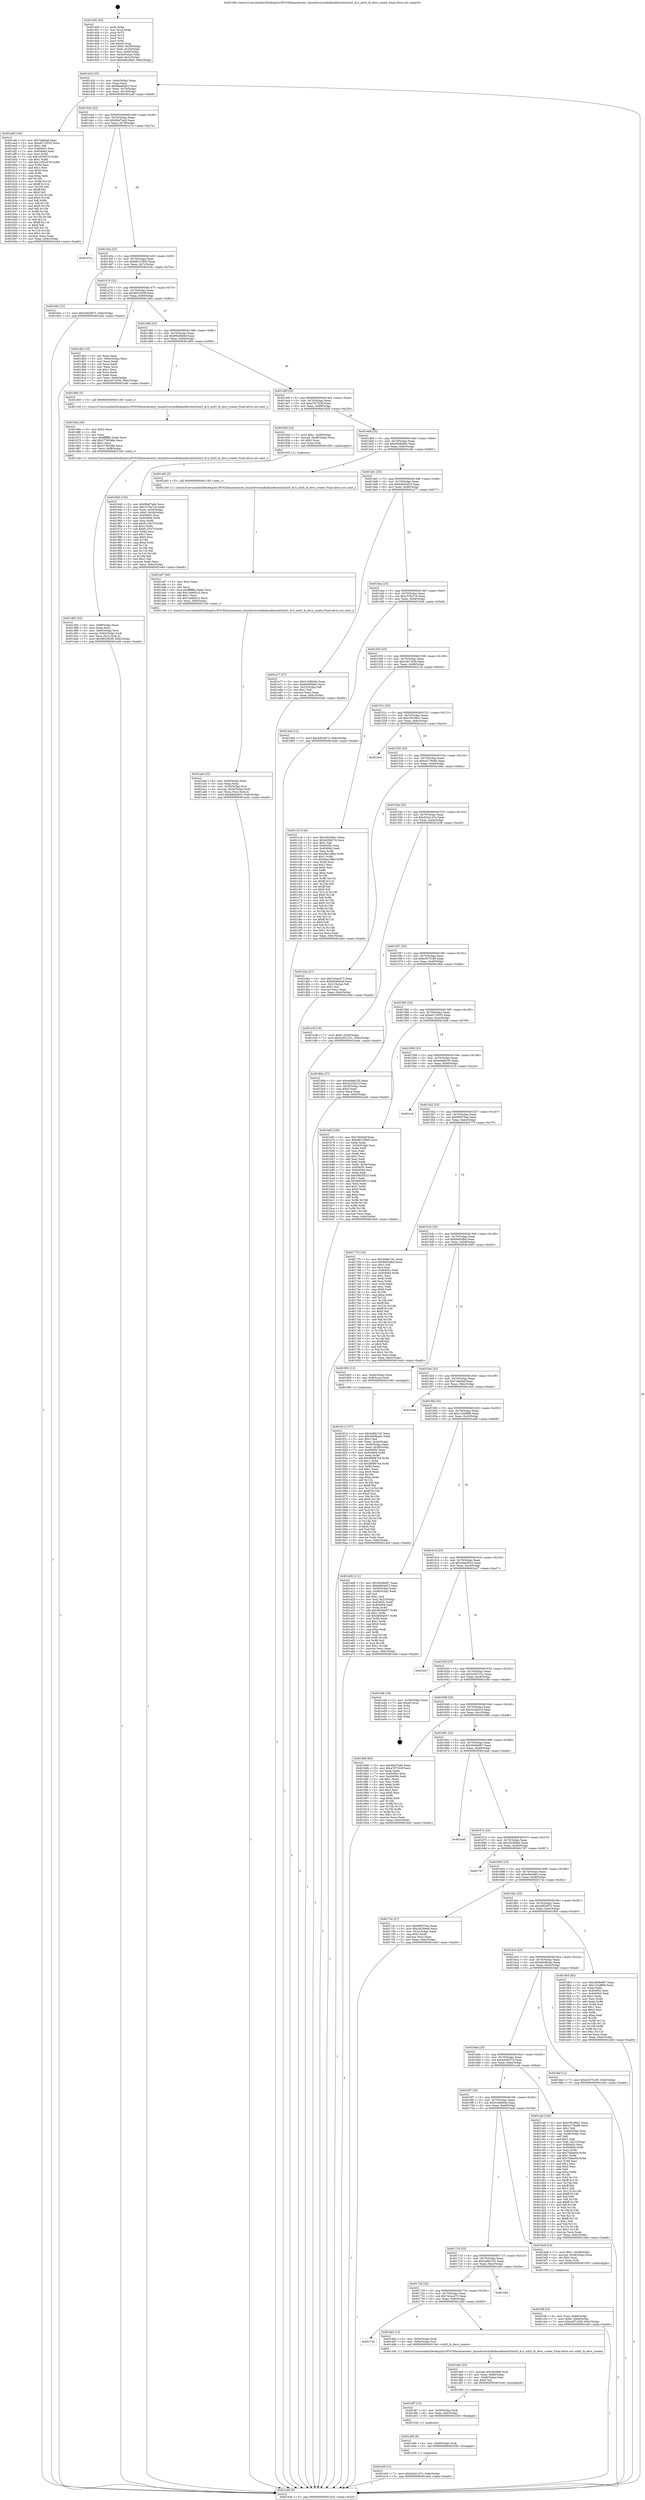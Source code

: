 digraph "0x401400" {
  label = "0x401400 (/mnt/c/Users/mathe/Desktop/tcc/POCII/binaries/extr_linuxdriversinfinibandhwmlx5mlx5_ib.h_mlx5_ib_devx_create_Final-ollvm.out::main(0))"
  labelloc = "t"
  node[shape=record]

  Entry [label="",width=0.3,height=0.3,shape=circle,fillcolor=black,style=filled]
  "0x40142d" [label="{
     0x40142d [23]\l
     | [instrs]\l
     &nbsp;&nbsp;0x40142d \<+3\>: mov -0x6c(%rbp),%eax\l
     &nbsp;&nbsp;0x401430 \<+2\>: mov %eax,%ecx\l
     &nbsp;&nbsp;0x401432 \<+6\>: sub $0x8debb953,%ecx\l
     &nbsp;&nbsp;0x401438 \<+3\>: mov %eax,-0x70(%rbp)\l
     &nbsp;&nbsp;0x40143b \<+3\>: mov %ecx,-0x74(%rbp)\l
     &nbsp;&nbsp;0x40143e \<+6\>: je 0000000000401adf \<main+0x6df\>\l
  }"]
  "0x401adf" [label="{
     0x401adf [144]\l
     | [instrs]\l
     &nbsp;&nbsp;0x401adf \<+5\>: mov $0x7eb04af,%eax\l
     &nbsp;&nbsp;0x401ae4 \<+5\>: mov $0xeb719535,%ecx\l
     &nbsp;&nbsp;0x401ae9 \<+2\>: mov $0x1,%dl\l
     &nbsp;&nbsp;0x401aeb \<+7\>: mov 0x40405c,%esi\l
     &nbsp;&nbsp;0x401af2 \<+7\>: mov 0x404064,%edi\l
     &nbsp;&nbsp;0x401af9 \<+3\>: mov %esi,%r8d\l
     &nbsp;&nbsp;0x401afc \<+7\>: sub $0x1d55e579,%r8d\l
     &nbsp;&nbsp;0x401b03 \<+4\>: sub $0x1,%r8d\l
     &nbsp;&nbsp;0x401b07 \<+7\>: add $0x1d55e579,%r8d\l
     &nbsp;&nbsp;0x401b0e \<+4\>: imul %r8d,%esi\l
     &nbsp;&nbsp;0x401b12 \<+3\>: and $0x1,%esi\l
     &nbsp;&nbsp;0x401b15 \<+3\>: cmp $0x0,%esi\l
     &nbsp;&nbsp;0x401b18 \<+4\>: sete %r9b\l
     &nbsp;&nbsp;0x401b1c \<+3\>: cmp $0xa,%edi\l
     &nbsp;&nbsp;0x401b1f \<+4\>: setl %r10b\l
     &nbsp;&nbsp;0x401b23 \<+3\>: mov %r9b,%r11b\l
     &nbsp;&nbsp;0x401b26 \<+4\>: xor $0xff,%r11b\l
     &nbsp;&nbsp;0x401b2a \<+3\>: mov %r10b,%bl\l
     &nbsp;&nbsp;0x401b2d \<+3\>: xor $0xff,%bl\l
     &nbsp;&nbsp;0x401b30 \<+3\>: xor $0x0,%dl\l
     &nbsp;&nbsp;0x401b33 \<+3\>: mov %r11b,%r14b\l
     &nbsp;&nbsp;0x401b36 \<+4\>: and $0x0,%r14b\l
     &nbsp;&nbsp;0x401b3a \<+3\>: and %dl,%r9b\l
     &nbsp;&nbsp;0x401b3d \<+3\>: mov %bl,%r15b\l
     &nbsp;&nbsp;0x401b40 \<+4\>: and $0x0,%r15b\l
     &nbsp;&nbsp;0x401b44 \<+3\>: and %dl,%r10b\l
     &nbsp;&nbsp;0x401b47 \<+3\>: or %r9b,%r14b\l
     &nbsp;&nbsp;0x401b4a \<+3\>: or %r10b,%r15b\l
     &nbsp;&nbsp;0x401b4d \<+3\>: xor %r15b,%r14b\l
     &nbsp;&nbsp;0x401b50 \<+3\>: or %bl,%r11b\l
     &nbsp;&nbsp;0x401b53 \<+4\>: xor $0xff,%r11b\l
     &nbsp;&nbsp;0x401b57 \<+3\>: or $0x0,%dl\l
     &nbsp;&nbsp;0x401b5a \<+3\>: and %dl,%r11b\l
     &nbsp;&nbsp;0x401b5d \<+3\>: or %r11b,%r14b\l
     &nbsp;&nbsp;0x401b60 \<+4\>: test $0x1,%r14b\l
     &nbsp;&nbsp;0x401b64 \<+3\>: cmovne %ecx,%eax\l
     &nbsp;&nbsp;0x401b67 \<+3\>: mov %eax,-0x6c(%rbp)\l
     &nbsp;&nbsp;0x401b6a \<+5\>: jmp 0000000000401ed4 \<main+0xad4\>\l
  }"]
  "0x401444" [label="{
     0x401444 [22]\l
     | [instrs]\l
     &nbsp;&nbsp;0x401444 \<+5\>: jmp 0000000000401449 \<main+0x49\>\l
     &nbsp;&nbsp;0x401449 \<+3\>: mov -0x70(%rbp),%eax\l
     &nbsp;&nbsp;0x40144c \<+5\>: sub $0x90ef7ad4,%eax\l
     &nbsp;&nbsp;0x401451 \<+3\>: mov %eax,-0x78(%rbp)\l
     &nbsp;&nbsp;0x401454 \<+6\>: je 0000000000401e7a \<main+0xa7a\>\l
  }"]
  Exit [label="",width=0.3,height=0.3,shape=circle,fillcolor=black,style=filled,peripheries=2]
  "0x401e7a" [label="{
     0x401e7a\l
  }", style=dashed]
  "0x40145a" [label="{
     0x40145a [22]\l
     | [instrs]\l
     &nbsp;&nbsp;0x40145a \<+5\>: jmp 000000000040145f \<main+0x5f\>\l
     &nbsp;&nbsp;0x40145f \<+3\>: mov -0x70(%rbp),%eax\l
     &nbsp;&nbsp;0x401462 \<+5\>: sub $0x962156d5,%eax\l
     &nbsp;&nbsp;0x401467 \<+3\>: mov %eax,-0x7c(%rbp)\l
     &nbsp;&nbsp;0x40146a \<+6\>: je 0000000000401bdc \<main+0x7dc\>\l
  }"]
  "0x401e0f" [label="{
     0x401e0f [12]\l
     | [instrs]\l
     &nbsp;&nbsp;0x401e0f \<+7\>: movl $0xd3421d7e,-0x6c(%rbp)\l
     &nbsp;&nbsp;0x401e16 \<+5\>: jmp 0000000000401ed4 \<main+0xad4\>\l
  }"]
  "0x401bdc" [label="{
     0x401bdc [12]\l
     | [instrs]\l
     &nbsp;&nbsp;0x401bdc \<+7\>: movl $0x44f2d972,-0x6c(%rbp)\l
     &nbsp;&nbsp;0x401be3 \<+5\>: jmp 0000000000401ed4 \<main+0xad4\>\l
  }"]
  "0x401470" [label="{
     0x401470 [22]\l
     | [instrs]\l
     &nbsp;&nbsp;0x401470 \<+5\>: jmp 0000000000401475 \<main+0x75\>\l
     &nbsp;&nbsp;0x401475 \<+3\>: mov -0x70(%rbp),%eax\l
     &nbsp;&nbsp;0x401478 \<+5\>: sub $0x9652929f,%eax\l
     &nbsp;&nbsp;0x40147d \<+3\>: mov %eax,-0x80(%rbp)\l
     &nbsp;&nbsp;0x401480 \<+6\>: je 0000000000401db2 \<main+0x9b2\>\l
  }"]
  "0x401e06" [label="{
     0x401e06 [9]\l
     | [instrs]\l
     &nbsp;&nbsp;0x401e06 \<+4\>: mov -0x60(%rbp),%rdi\l
     &nbsp;&nbsp;0x401e0a \<+5\>: call 0000000000401030 \<free@plt\>\l
     | [calls]\l
     &nbsp;&nbsp;0x401030 \{1\} (unknown)\l
  }"]
  "0x401db2" [label="{
     0x401db2 [33]\l
     | [instrs]\l
     &nbsp;&nbsp;0x401db2 \<+2\>: xor %eax,%eax\l
     &nbsp;&nbsp;0x401db4 \<+3\>: mov -0x64(%rbp),%ecx\l
     &nbsp;&nbsp;0x401db7 \<+2\>: mov %eax,%edx\l
     &nbsp;&nbsp;0x401db9 \<+2\>: sub %ecx,%edx\l
     &nbsp;&nbsp;0x401dbb \<+2\>: mov %eax,%ecx\l
     &nbsp;&nbsp;0x401dbd \<+3\>: sub $0x1,%ecx\l
     &nbsp;&nbsp;0x401dc0 \<+2\>: add %ecx,%edx\l
     &nbsp;&nbsp;0x401dc2 \<+2\>: sub %edx,%eax\l
     &nbsp;&nbsp;0x401dc4 \<+3\>: mov %eax,-0x64(%rbp)\l
     &nbsp;&nbsp;0x401dc7 \<+7\>: movl $0xc407c03b,-0x6c(%rbp)\l
     &nbsp;&nbsp;0x401dce \<+5\>: jmp 0000000000401ed4 \<main+0xad4\>\l
  }"]
  "0x401486" [label="{
     0x401486 [25]\l
     | [instrs]\l
     &nbsp;&nbsp;0x401486 \<+5\>: jmp 000000000040148b \<main+0x8b\>\l
     &nbsp;&nbsp;0x40148b \<+3\>: mov -0x70(%rbp),%eax\l
     &nbsp;&nbsp;0x40148e \<+5\>: sub $0x99c69e0d,%eax\l
     &nbsp;&nbsp;0x401493 \<+6\>: mov %eax,-0x84(%rbp)\l
     &nbsp;&nbsp;0x401499 \<+6\>: je 0000000000401d65 \<main+0x965\>\l
  }"]
  "0x401df7" [label="{
     0x401df7 [15]\l
     | [instrs]\l
     &nbsp;&nbsp;0x401df7 \<+4\>: mov -0x50(%rbp),%rdi\l
     &nbsp;&nbsp;0x401dfb \<+6\>: mov %eax,-0xfc(%rbp)\l
     &nbsp;&nbsp;0x401e01 \<+5\>: call 0000000000401030 \<free@plt\>\l
     | [calls]\l
     &nbsp;&nbsp;0x401030 \{1\} (unknown)\l
  }"]
  "0x401d65" [label="{
     0x401d65 [5]\l
     | [instrs]\l
     &nbsp;&nbsp;0x401d65 \<+5\>: call 0000000000401160 \<next_i\>\l
     | [calls]\l
     &nbsp;&nbsp;0x401160 \{1\} (/mnt/c/Users/mathe/Desktop/tcc/POCII/binaries/extr_linuxdriversinfinibandhwmlx5mlx5_ib.h_mlx5_ib_devx_create_Final-ollvm.out::next_i)\l
  }"]
  "0x40149f" [label="{
     0x40149f [25]\l
     | [instrs]\l
     &nbsp;&nbsp;0x40149f \<+5\>: jmp 00000000004014a4 \<main+0xa4\>\l
     &nbsp;&nbsp;0x4014a4 \<+3\>: mov -0x70(%rbp),%eax\l
     &nbsp;&nbsp;0x4014a7 \<+5\>: sub $0xa767324f,%eax\l
     &nbsp;&nbsp;0x4014ac \<+6\>: mov %eax,-0x88(%rbp)\l
     &nbsp;&nbsp;0x4014b2 \<+6\>: je 0000000000401929 \<main+0x529\>\l
  }"]
  "0x401de0" [label="{
     0x401de0 [23]\l
     | [instrs]\l
     &nbsp;&nbsp;0x401de0 \<+10\>: movabs $0x4020b6,%rdi\l
     &nbsp;&nbsp;0x401dea \<+3\>: mov %eax,-0x68(%rbp)\l
     &nbsp;&nbsp;0x401ded \<+3\>: mov -0x68(%rbp),%esi\l
     &nbsp;&nbsp;0x401df0 \<+2\>: mov $0x0,%al\l
     &nbsp;&nbsp;0x401df2 \<+5\>: call 0000000000401040 \<printf@plt\>\l
     | [calls]\l
     &nbsp;&nbsp;0x401040 \{1\} (unknown)\l
  }"]
  "0x401929" [label="{
     0x401929 [23]\l
     | [instrs]\l
     &nbsp;&nbsp;0x401929 \<+7\>: movl $0x1,-0x48(%rbp)\l
     &nbsp;&nbsp;0x401930 \<+4\>: movslq -0x48(%rbp),%rax\l
     &nbsp;&nbsp;0x401934 \<+4\>: shl $0x2,%rax\l
     &nbsp;&nbsp;0x401938 \<+3\>: mov %rax,%rdi\l
     &nbsp;&nbsp;0x40193b \<+5\>: call 0000000000401050 \<malloc@plt\>\l
     | [calls]\l
     &nbsp;&nbsp;0x401050 \{1\} (unknown)\l
  }"]
  "0x4014b8" [label="{
     0x4014b8 [25]\l
     | [instrs]\l
     &nbsp;&nbsp;0x4014b8 \<+5\>: jmp 00000000004014bd \<main+0xbd\>\l
     &nbsp;&nbsp;0x4014bd \<+3\>: mov -0x70(%rbp),%eax\l
     &nbsp;&nbsp;0x4014c0 \<+5\>: sub $0xb00d0b8c,%eax\l
     &nbsp;&nbsp;0x4014c5 \<+6\>: mov %eax,-0x8c(%rbp)\l
     &nbsp;&nbsp;0x4014cb \<+6\>: je 0000000000401a92 \<main+0x692\>\l
  }"]
  "0x401742" [label="{
     0x401742\l
  }", style=dashed]
  "0x401a92" [label="{
     0x401a92 [5]\l
     | [instrs]\l
     &nbsp;&nbsp;0x401a92 \<+5\>: call 0000000000401160 \<next_i\>\l
     | [calls]\l
     &nbsp;&nbsp;0x401160 \{1\} (/mnt/c/Users/mathe/Desktop/tcc/POCII/binaries/extr_linuxdriversinfinibandhwmlx5mlx5_ib.h_mlx5_ib_devx_create_Final-ollvm.out::next_i)\l
  }"]
  "0x4014d1" [label="{
     0x4014d1 [25]\l
     | [instrs]\l
     &nbsp;&nbsp;0x4014d1 \<+5\>: jmp 00000000004014d6 \<main+0xd6\>\l
     &nbsp;&nbsp;0x4014d6 \<+3\>: mov -0x70(%rbp),%eax\l
     &nbsp;&nbsp;0x4014d9 \<+5\>: sub $0xbdd5ed23,%eax\l
     &nbsp;&nbsp;0x4014de \<+6\>: mov %eax,-0x90(%rbp)\l
     &nbsp;&nbsp;0x4014e4 \<+6\>: je 0000000000401a77 \<main+0x677\>\l
  }"]
  "0x401dd3" [label="{
     0x401dd3 [13]\l
     | [instrs]\l
     &nbsp;&nbsp;0x401dd3 \<+4\>: mov -0x50(%rbp),%rdi\l
     &nbsp;&nbsp;0x401dd7 \<+4\>: mov -0x60(%rbp),%rsi\l
     &nbsp;&nbsp;0x401ddb \<+5\>: call 00000000004013e0 \<mlx5_ib_devx_create\>\l
     | [calls]\l
     &nbsp;&nbsp;0x4013e0 \{1\} (/mnt/c/Users/mathe/Desktop/tcc/POCII/binaries/extr_linuxdriversinfinibandhwmlx5mlx5_ib.h_mlx5_ib_devx_create_Final-ollvm.out::mlx5_ib_devx_create)\l
  }"]
  "0x401a77" [label="{
     0x401a77 [27]\l
     | [instrs]\l
     &nbsp;&nbsp;0x401a77 \<+5\>: mov $0x5168840a,%eax\l
     &nbsp;&nbsp;0x401a7c \<+5\>: mov $0xb00d0b8c,%ecx\l
     &nbsp;&nbsp;0x401a81 \<+3\>: mov -0x22(%rbp),%dl\l
     &nbsp;&nbsp;0x401a84 \<+3\>: test $0x1,%dl\l
     &nbsp;&nbsp;0x401a87 \<+3\>: cmovne %ecx,%eax\l
     &nbsp;&nbsp;0x401a8a \<+3\>: mov %eax,-0x6c(%rbp)\l
     &nbsp;&nbsp;0x401a8d \<+5\>: jmp 0000000000401ed4 \<main+0xad4\>\l
  }"]
  "0x4014ea" [label="{
     0x4014ea [25]\l
     | [instrs]\l
     &nbsp;&nbsp;0x4014ea \<+5\>: jmp 00000000004014ef \<main+0xef\>\l
     &nbsp;&nbsp;0x4014ef \<+3\>: mov -0x70(%rbp),%eax\l
     &nbsp;&nbsp;0x4014f2 \<+5\>: sub $0xc370e7c4,%eax\l
     &nbsp;&nbsp;0x4014f7 \<+6\>: mov %eax,-0x94(%rbp)\l
     &nbsp;&nbsp;0x4014fd \<+6\>: je 00000000004019a9 \<main+0x5a9\>\l
  }"]
  "0x401729" [label="{
     0x401729 [25]\l
     | [instrs]\l
     &nbsp;&nbsp;0x401729 \<+5\>: jmp 000000000040172e \<main+0x32e\>\l
     &nbsp;&nbsp;0x40172e \<+3\>: mov -0x70(%rbp),%eax\l
     &nbsp;&nbsp;0x401731 \<+5\>: sub $0x7e2ea473,%eax\l
     &nbsp;&nbsp;0x401736 \<+6\>: mov %eax,-0xf0(%rbp)\l
     &nbsp;&nbsp;0x40173c \<+6\>: je 0000000000401dd3 \<main+0x9d3\>\l
  }"]
  "0x4019a9" [label="{
     0x4019a9 [12]\l
     | [instrs]\l
     &nbsp;&nbsp;0x4019a9 \<+7\>: movl $0x44f2d972,-0x6c(%rbp)\l
     &nbsp;&nbsp;0x4019b0 \<+5\>: jmp 0000000000401ed4 \<main+0xad4\>\l
  }"]
  "0x401503" [label="{
     0x401503 [25]\l
     | [instrs]\l
     &nbsp;&nbsp;0x401503 \<+5\>: jmp 0000000000401508 \<main+0x108\>\l
     &nbsp;&nbsp;0x401508 \<+3\>: mov -0x70(%rbp),%eax\l
     &nbsp;&nbsp;0x40150b \<+5\>: sub $0xc407c03b,%eax\l
     &nbsp;&nbsp;0x401510 \<+6\>: mov %eax,-0x98(%rbp)\l
     &nbsp;&nbsp;0x401516 \<+6\>: je 0000000000401c16 \<main+0x816\>\l
  }"]
  "0x401e5e" [label="{
     0x401e5e\l
  }", style=dashed]
  "0x401c16" [label="{
     0x401c16 [144]\l
     | [instrs]\l
     &nbsp;&nbsp;0x401c16 \<+5\>: mov $0xc59186a1,%eax\l
     &nbsp;&nbsp;0x401c1b \<+5\>: mov $0x4d3fd374,%ecx\l
     &nbsp;&nbsp;0x401c20 \<+2\>: mov $0x1,%dl\l
     &nbsp;&nbsp;0x401c22 \<+7\>: mov 0x40405c,%esi\l
     &nbsp;&nbsp;0x401c29 \<+7\>: mov 0x404064,%edi\l
     &nbsp;&nbsp;0x401c30 \<+3\>: mov %esi,%r8d\l
     &nbsp;&nbsp;0x401c33 \<+7\>: add $0x4ba1dfbb,%r8d\l
     &nbsp;&nbsp;0x401c3a \<+4\>: sub $0x1,%r8d\l
     &nbsp;&nbsp;0x401c3e \<+7\>: sub $0x4ba1dfbb,%r8d\l
     &nbsp;&nbsp;0x401c45 \<+4\>: imul %r8d,%esi\l
     &nbsp;&nbsp;0x401c49 \<+3\>: and $0x1,%esi\l
     &nbsp;&nbsp;0x401c4c \<+3\>: cmp $0x0,%esi\l
     &nbsp;&nbsp;0x401c4f \<+4\>: sete %r9b\l
     &nbsp;&nbsp;0x401c53 \<+3\>: cmp $0xa,%edi\l
     &nbsp;&nbsp;0x401c56 \<+4\>: setl %r10b\l
     &nbsp;&nbsp;0x401c5a \<+3\>: mov %r9b,%r11b\l
     &nbsp;&nbsp;0x401c5d \<+4\>: xor $0xff,%r11b\l
     &nbsp;&nbsp;0x401c61 \<+3\>: mov %r10b,%bl\l
     &nbsp;&nbsp;0x401c64 \<+3\>: xor $0xff,%bl\l
     &nbsp;&nbsp;0x401c67 \<+3\>: xor $0x0,%dl\l
     &nbsp;&nbsp;0x401c6a \<+3\>: mov %r11b,%r14b\l
     &nbsp;&nbsp;0x401c6d \<+4\>: and $0x0,%r14b\l
     &nbsp;&nbsp;0x401c71 \<+3\>: and %dl,%r9b\l
     &nbsp;&nbsp;0x401c74 \<+3\>: mov %bl,%r15b\l
     &nbsp;&nbsp;0x401c77 \<+4\>: and $0x0,%r15b\l
     &nbsp;&nbsp;0x401c7b \<+3\>: and %dl,%r10b\l
     &nbsp;&nbsp;0x401c7e \<+3\>: or %r9b,%r14b\l
     &nbsp;&nbsp;0x401c81 \<+3\>: or %r10b,%r15b\l
     &nbsp;&nbsp;0x401c84 \<+3\>: xor %r15b,%r14b\l
     &nbsp;&nbsp;0x401c87 \<+3\>: or %bl,%r11b\l
     &nbsp;&nbsp;0x401c8a \<+4\>: xor $0xff,%r11b\l
     &nbsp;&nbsp;0x401c8e \<+3\>: or $0x0,%dl\l
     &nbsp;&nbsp;0x401c91 \<+3\>: and %dl,%r11b\l
     &nbsp;&nbsp;0x401c94 \<+3\>: or %r11b,%r14b\l
     &nbsp;&nbsp;0x401c97 \<+4\>: test $0x1,%r14b\l
     &nbsp;&nbsp;0x401c9b \<+3\>: cmovne %ecx,%eax\l
     &nbsp;&nbsp;0x401c9e \<+3\>: mov %eax,-0x6c(%rbp)\l
     &nbsp;&nbsp;0x401ca1 \<+5\>: jmp 0000000000401ed4 \<main+0xad4\>\l
  }"]
  "0x40151c" [label="{
     0x40151c [25]\l
     | [instrs]\l
     &nbsp;&nbsp;0x40151c \<+5\>: jmp 0000000000401521 \<main+0x121\>\l
     &nbsp;&nbsp;0x401521 \<+3\>: mov -0x70(%rbp),%eax\l
     &nbsp;&nbsp;0x401524 \<+5\>: sub $0xc59186a1,%eax\l
     &nbsp;&nbsp;0x401529 \<+6\>: mov %eax,-0x9c(%rbp)\l
     &nbsp;&nbsp;0x40152f \<+6\>: je 0000000000401ecd \<main+0xacd\>\l
  }"]
  "0x401d92" [label="{
     0x401d92 [32]\l
     | [instrs]\l
     &nbsp;&nbsp;0x401d92 \<+6\>: mov -0xf8(%rbp),%ecx\l
     &nbsp;&nbsp;0x401d98 \<+3\>: imul %eax,%ecx\l
     &nbsp;&nbsp;0x401d9b \<+4\>: mov -0x60(%rbp),%rsi\l
     &nbsp;&nbsp;0x401d9f \<+4\>: movslq -0x64(%rbp),%rdi\l
     &nbsp;&nbsp;0x401da3 \<+3\>: mov %ecx,(%rsi,%rdi,4)\l
     &nbsp;&nbsp;0x401da6 \<+7\>: movl $0x9652929f,-0x6c(%rbp)\l
     &nbsp;&nbsp;0x401dad \<+5\>: jmp 0000000000401ed4 \<main+0xad4\>\l
  }"]
  "0x401ecd" [label="{
     0x401ecd\l
  }", style=dashed]
  "0x401535" [label="{
     0x401535 [25]\l
     | [instrs]\l
     &nbsp;&nbsp;0x401535 \<+5\>: jmp 000000000040153a \<main+0x13a\>\l
     &nbsp;&nbsp;0x40153a \<+3\>: mov -0x70(%rbp),%eax\l
     &nbsp;&nbsp;0x40153d \<+5\>: sub $0xce779e86,%eax\l
     &nbsp;&nbsp;0x401542 \<+6\>: mov %eax,-0xa0(%rbp)\l
     &nbsp;&nbsp;0x401548 \<+6\>: je 0000000000401d4a \<main+0x94a\>\l
  }"]
  "0x401d6a" [label="{
     0x401d6a [40]\l
     | [instrs]\l
     &nbsp;&nbsp;0x401d6a \<+5\>: mov $0x2,%ecx\l
     &nbsp;&nbsp;0x401d6f \<+1\>: cltd\l
     &nbsp;&nbsp;0x401d70 \<+2\>: idiv %ecx\l
     &nbsp;&nbsp;0x401d72 \<+6\>: imul $0xfffffffe,%edx,%ecx\l
     &nbsp;&nbsp;0x401d78 \<+6\>: add $0x2738348e,%ecx\l
     &nbsp;&nbsp;0x401d7e \<+3\>: add $0x1,%ecx\l
     &nbsp;&nbsp;0x401d81 \<+6\>: sub $0x2738348e,%ecx\l
     &nbsp;&nbsp;0x401d87 \<+6\>: mov %ecx,-0xf8(%rbp)\l
     &nbsp;&nbsp;0x401d8d \<+5\>: call 0000000000401160 \<next_i\>\l
     | [calls]\l
     &nbsp;&nbsp;0x401160 \{1\} (/mnt/c/Users/mathe/Desktop/tcc/POCII/binaries/extr_linuxdriversinfinibandhwmlx5mlx5_ib.h_mlx5_ib_devx_create_Final-ollvm.out::next_i)\l
  }"]
  "0x401d4a" [label="{
     0x401d4a [27]\l
     | [instrs]\l
     &nbsp;&nbsp;0x401d4a \<+5\>: mov $0x7e2ea473,%eax\l
     &nbsp;&nbsp;0x401d4f \<+5\>: mov $0x99c69e0d,%ecx\l
     &nbsp;&nbsp;0x401d54 \<+3\>: mov -0x21(%rbp),%dl\l
     &nbsp;&nbsp;0x401d57 \<+3\>: test $0x1,%dl\l
     &nbsp;&nbsp;0x401d5a \<+3\>: cmovne %ecx,%eax\l
     &nbsp;&nbsp;0x401d5d \<+3\>: mov %eax,-0x6c(%rbp)\l
     &nbsp;&nbsp;0x401d60 \<+5\>: jmp 0000000000401ed4 \<main+0xad4\>\l
  }"]
  "0x40154e" [label="{
     0x40154e [25]\l
     | [instrs]\l
     &nbsp;&nbsp;0x40154e \<+5\>: jmp 0000000000401553 \<main+0x153\>\l
     &nbsp;&nbsp;0x401553 \<+3\>: mov -0x70(%rbp),%eax\l
     &nbsp;&nbsp;0x401556 \<+5\>: sub $0xd3421d7e,%eax\l
     &nbsp;&nbsp;0x40155b \<+6\>: mov %eax,-0xa4(%rbp)\l
     &nbsp;&nbsp;0x401561 \<+6\>: je 0000000000401e38 \<main+0xa38\>\l
  }"]
  "0x401bff" [label="{
     0x401bff [23]\l
     | [instrs]\l
     &nbsp;&nbsp;0x401bff \<+4\>: mov %rax,-0x60(%rbp)\l
     &nbsp;&nbsp;0x401c03 \<+7\>: movl $0x0,-0x64(%rbp)\l
     &nbsp;&nbsp;0x401c0a \<+7\>: movl $0xc407c03b,-0x6c(%rbp)\l
     &nbsp;&nbsp;0x401c11 \<+5\>: jmp 0000000000401ed4 \<main+0xad4\>\l
  }"]
  "0x401e38" [label="{
     0x401e38 [19]\l
     | [instrs]\l
     &nbsp;&nbsp;0x401e38 \<+7\>: movl $0x0,-0x30(%rbp)\l
     &nbsp;&nbsp;0x401e3f \<+7\>: movl $0x2a551231,-0x6c(%rbp)\l
     &nbsp;&nbsp;0x401e46 \<+5\>: jmp 0000000000401ed4 \<main+0xad4\>\l
  }"]
  "0x401567" [label="{
     0x401567 [25]\l
     | [instrs]\l
     &nbsp;&nbsp;0x401567 \<+5\>: jmp 000000000040156c \<main+0x16c\>\l
     &nbsp;&nbsp;0x40156c \<+3\>: mov -0x70(%rbp),%eax\l
     &nbsp;&nbsp;0x40156f \<+5\>: sub $0xe5475185,%eax\l
     &nbsp;&nbsp;0x401574 \<+6\>: mov %eax,-0xa8(%rbp)\l
     &nbsp;&nbsp;0x40157a \<+6\>: je 00000000004018bb \<main+0x4bb\>\l
  }"]
  "0x401710" [label="{
     0x401710 [25]\l
     | [instrs]\l
     &nbsp;&nbsp;0x401710 \<+5\>: jmp 0000000000401715 \<main+0x315\>\l
     &nbsp;&nbsp;0x401715 \<+3\>: mov -0x70(%rbp),%eax\l
     &nbsp;&nbsp;0x401718 \<+5\>: sub $0x5e96c7d1,%eax\l
     &nbsp;&nbsp;0x40171d \<+6\>: mov %eax,-0xec(%rbp)\l
     &nbsp;&nbsp;0x401723 \<+6\>: je 0000000000401e5e \<main+0xa5e\>\l
  }"]
  "0x4018bb" [label="{
     0x4018bb [27]\l
     | [instrs]\l
     &nbsp;&nbsp;0x4018bb \<+5\>: mov $0xeeda6230,%eax\l
     &nbsp;&nbsp;0x4018c0 \<+5\>: mov $0x2e23b31f,%ecx\l
     &nbsp;&nbsp;0x4018c5 \<+3\>: mov -0x28(%rbp),%edx\l
     &nbsp;&nbsp;0x4018c8 \<+3\>: cmp $0x0,%edx\l
     &nbsp;&nbsp;0x4018cb \<+3\>: cmove %ecx,%eax\l
     &nbsp;&nbsp;0x4018ce \<+3\>: mov %eax,-0x6c(%rbp)\l
     &nbsp;&nbsp;0x4018d1 \<+5\>: jmp 0000000000401ed4 \<main+0xad4\>\l
  }"]
  "0x401580" [label="{
     0x401580 [25]\l
     | [instrs]\l
     &nbsp;&nbsp;0x401580 \<+5\>: jmp 0000000000401585 \<main+0x185\>\l
     &nbsp;&nbsp;0x401585 \<+3\>: mov -0x70(%rbp),%eax\l
     &nbsp;&nbsp;0x401588 \<+5\>: sub $0xeb719535,%eax\l
     &nbsp;&nbsp;0x40158d \<+6\>: mov %eax,-0xac(%rbp)\l
     &nbsp;&nbsp;0x401593 \<+6\>: je 0000000000401b6f \<main+0x76f\>\l
  }"]
  "0x401be8" [label="{
     0x401be8 [23]\l
     | [instrs]\l
     &nbsp;&nbsp;0x401be8 \<+7\>: movl $0x1,-0x58(%rbp)\l
     &nbsp;&nbsp;0x401bef \<+4\>: movslq -0x58(%rbp),%rax\l
     &nbsp;&nbsp;0x401bf3 \<+4\>: shl $0x2,%rax\l
     &nbsp;&nbsp;0x401bf7 \<+3\>: mov %rax,%rdi\l
     &nbsp;&nbsp;0x401bfa \<+5\>: call 0000000000401050 \<malloc@plt\>\l
     | [calls]\l
     &nbsp;&nbsp;0x401050 \{1\} (unknown)\l
  }"]
  "0x401b6f" [label="{
     0x401b6f [109]\l
     | [instrs]\l
     &nbsp;&nbsp;0x401b6f \<+5\>: mov $0x7eb04af,%eax\l
     &nbsp;&nbsp;0x401b74 \<+5\>: mov $0x962156d5,%ecx\l
     &nbsp;&nbsp;0x401b79 \<+2\>: xor %edx,%edx\l
     &nbsp;&nbsp;0x401b7b \<+3\>: mov -0x54(%rbp),%esi\l
     &nbsp;&nbsp;0x401b7e \<+2\>: mov %edx,%edi\l
     &nbsp;&nbsp;0x401b80 \<+2\>: sub %esi,%edi\l
     &nbsp;&nbsp;0x401b82 \<+2\>: mov %edx,%esi\l
     &nbsp;&nbsp;0x401b84 \<+3\>: sub $0x1,%esi\l
     &nbsp;&nbsp;0x401b87 \<+2\>: add %esi,%edi\l
     &nbsp;&nbsp;0x401b89 \<+2\>: sub %edi,%edx\l
     &nbsp;&nbsp;0x401b8b \<+3\>: mov %edx,-0x54(%rbp)\l
     &nbsp;&nbsp;0x401b8e \<+7\>: mov 0x40405c,%edx\l
     &nbsp;&nbsp;0x401b95 \<+7\>: mov 0x404064,%esi\l
     &nbsp;&nbsp;0x401b9c \<+2\>: mov %edx,%edi\l
     &nbsp;&nbsp;0x401b9e \<+6\>: sub $0x49929523,%edi\l
     &nbsp;&nbsp;0x401ba4 \<+3\>: sub $0x1,%edi\l
     &nbsp;&nbsp;0x401ba7 \<+6\>: add $0x49929523,%edi\l
     &nbsp;&nbsp;0x401bad \<+3\>: imul %edi,%edx\l
     &nbsp;&nbsp;0x401bb0 \<+3\>: and $0x1,%edx\l
     &nbsp;&nbsp;0x401bb3 \<+3\>: cmp $0x0,%edx\l
     &nbsp;&nbsp;0x401bb6 \<+4\>: sete %r8b\l
     &nbsp;&nbsp;0x401bba \<+3\>: cmp $0xa,%esi\l
     &nbsp;&nbsp;0x401bbd \<+4\>: setl %r9b\l
     &nbsp;&nbsp;0x401bc1 \<+3\>: mov %r8b,%r10b\l
     &nbsp;&nbsp;0x401bc4 \<+3\>: and %r9b,%r10b\l
     &nbsp;&nbsp;0x401bc7 \<+3\>: xor %r9b,%r8b\l
     &nbsp;&nbsp;0x401bca \<+3\>: or %r8b,%r10b\l
     &nbsp;&nbsp;0x401bcd \<+4\>: test $0x1,%r10b\l
     &nbsp;&nbsp;0x401bd1 \<+3\>: cmovne %ecx,%eax\l
     &nbsp;&nbsp;0x401bd4 \<+3\>: mov %eax,-0x6c(%rbp)\l
     &nbsp;&nbsp;0x401bd7 \<+5\>: jmp 0000000000401ed4 \<main+0xad4\>\l
  }"]
  "0x401599" [label="{
     0x401599 [25]\l
     | [instrs]\l
     &nbsp;&nbsp;0x401599 \<+5\>: jmp 000000000040159e \<main+0x19e\>\l
     &nbsp;&nbsp;0x40159e \<+3\>: mov -0x70(%rbp),%eax\l
     &nbsp;&nbsp;0x4015a1 \<+5\>: sub $0xeeda6230,%eax\l
     &nbsp;&nbsp;0x4015a6 \<+6\>: mov %eax,-0xb0(%rbp)\l
     &nbsp;&nbsp;0x4015ac \<+6\>: je 0000000000401e1b \<main+0xa1b\>\l
  }"]
  "0x4016f7" [label="{
     0x4016f7 [25]\l
     | [instrs]\l
     &nbsp;&nbsp;0x4016f7 \<+5\>: jmp 00000000004016fc \<main+0x2fc\>\l
     &nbsp;&nbsp;0x4016fc \<+3\>: mov -0x70(%rbp),%eax\l
     &nbsp;&nbsp;0x4016ff \<+5\>: sub $0x5168840a,%eax\l
     &nbsp;&nbsp;0x401704 \<+6\>: mov %eax,-0xe8(%rbp)\l
     &nbsp;&nbsp;0x40170a \<+6\>: je 0000000000401be8 \<main+0x7e8\>\l
  }"]
  "0x401e1b" [label="{
     0x401e1b\l
  }", style=dashed]
  "0x4015b2" [label="{
     0x4015b2 [25]\l
     | [instrs]\l
     &nbsp;&nbsp;0x4015b2 \<+5\>: jmp 00000000004015b7 \<main+0x1b7\>\l
     &nbsp;&nbsp;0x4015b7 \<+3\>: mov -0x70(%rbp),%eax\l
     &nbsp;&nbsp;0x4015ba \<+5\>: sub $0xf09975ea,%eax\l
     &nbsp;&nbsp;0x4015bf \<+6\>: mov %eax,-0xb4(%rbp)\l
     &nbsp;&nbsp;0x4015c5 \<+6\>: je 000000000040177f \<main+0x37f\>\l
  }"]
  "0x401ca6" [label="{
     0x401ca6 [164]\l
     | [instrs]\l
     &nbsp;&nbsp;0x401ca6 \<+5\>: mov $0xc59186a1,%eax\l
     &nbsp;&nbsp;0x401cab \<+5\>: mov $0xce779e86,%ecx\l
     &nbsp;&nbsp;0x401cb0 \<+2\>: mov $0x1,%dl\l
     &nbsp;&nbsp;0x401cb2 \<+3\>: mov -0x64(%rbp),%esi\l
     &nbsp;&nbsp;0x401cb5 \<+3\>: cmp -0x58(%rbp),%esi\l
     &nbsp;&nbsp;0x401cb8 \<+4\>: setl %dil\l
     &nbsp;&nbsp;0x401cbc \<+4\>: and $0x1,%dil\l
     &nbsp;&nbsp;0x401cc0 \<+4\>: mov %dil,-0x21(%rbp)\l
     &nbsp;&nbsp;0x401cc4 \<+7\>: mov 0x40405c,%esi\l
     &nbsp;&nbsp;0x401ccb \<+8\>: mov 0x404064,%r8d\l
     &nbsp;&nbsp;0x401cd3 \<+3\>: mov %esi,%r9d\l
     &nbsp;&nbsp;0x401cd6 \<+7\>: sub $0x70da40d,%r9d\l
     &nbsp;&nbsp;0x401cdd \<+4\>: sub $0x1,%r9d\l
     &nbsp;&nbsp;0x401ce1 \<+7\>: add $0x70da40d,%r9d\l
     &nbsp;&nbsp;0x401ce8 \<+4\>: imul %r9d,%esi\l
     &nbsp;&nbsp;0x401cec \<+3\>: and $0x1,%esi\l
     &nbsp;&nbsp;0x401cef \<+3\>: cmp $0x0,%esi\l
     &nbsp;&nbsp;0x401cf2 \<+4\>: sete %dil\l
     &nbsp;&nbsp;0x401cf6 \<+4\>: cmp $0xa,%r8d\l
     &nbsp;&nbsp;0x401cfa \<+4\>: setl %r10b\l
     &nbsp;&nbsp;0x401cfe \<+3\>: mov %dil,%r11b\l
     &nbsp;&nbsp;0x401d01 \<+4\>: xor $0xff,%r11b\l
     &nbsp;&nbsp;0x401d05 \<+3\>: mov %r10b,%bl\l
     &nbsp;&nbsp;0x401d08 \<+3\>: xor $0xff,%bl\l
     &nbsp;&nbsp;0x401d0b \<+3\>: xor $0x1,%dl\l
     &nbsp;&nbsp;0x401d0e \<+3\>: mov %r11b,%r14b\l
     &nbsp;&nbsp;0x401d11 \<+4\>: and $0xff,%r14b\l
     &nbsp;&nbsp;0x401d15 \<+3\>: and %dl,%dil\l
     &nbsp;&nbsp;0x401d18 \<+3\>: mov %bl,%r15b\l
     &nbsp;&nbsp;0x401d1b \<+4\>: and $0xff,%r15b\l
     &nbsp;&nbsp;0x401d1f \<+3\>: and %dl,%r10b\l
     &nbsp;&nbsp;0x401d22 \<+3\>: or %dil,%r14b\l
     &nbsp;&nbsp;0x401d25 \<+3\>: or %r10b,%r15b\l
     &nbsp;&nbsp;0x401d28 \<+3\>: xor %r15b,%r14b\l
     &nbsp;&nbsp;0x401d2b \<+3\>: or %bl,%r11b\l
     &nbsp;&nbsp;0x401d2e \<+4\>: xor $0xff,%r11b\l
     &nbsp;&nbsp;0x401d32 \<+3\>: or $0x1,%dl\l
     &nbsp;&nbsp;0x401d35 \<+3\>: and %dl,%r11b\l
     &nbsp;&nbsp;0x401d38 \<+3\>: or %r11b,%r14b\l
     &nbsp;&nbsp;0x401d3b \<+4\>: test $0x1,%r14b\l
     &nbsp;&nbsp;0x401d3f \<+3\>: cmovne %ecx,%eax\l
     &nbsp;&nbsp;0x401d42 \<+3\>: mov %eax,-0x6c(%rbp)\l
     &nbsp;&nbsp;0x401d45 \<+5\>: jmp 0000000000401ed4 \<main+0xad4\>\l
  }"]
  "0x40177f" [label="{
     0x40177f [134]\l
     | [instrs]\l
     &nbsp;&nbsp;0x40177f \<+5\>: mov $0x5e96c7d1,%eax\l
     &nbsp;&nbsp;0x401784 \<+5\>: mov $0xfb45cfbd,%ecx\l
     &nbsp;&nbsp;0x401789 \<+2\>: mov $0x1,%dl\l
     &nbsp;&nbsp;0x40178b \<+2\>: xor %esi,%esi\l
     &nbsp;&nbsp;0x40178d \<+7\>: mov 0x40405c,%edi\l
     &nbsp;&nbsp;0x401794 \<+8\>: mov 0x404064,%r8d\l
     &nbsp;&nbsp;0x40179c \<+3\>: sub $0x1,%esi\l
     &nbsp;&nbsp;0x40179f \<+3\>: mov %edi,%r9d\l
     &nbsp;&nbsp;0x4017a2 \<+3\>: add %esi,%r9d\l
     &nbsp;&nbsp;0x4017a5 \<+4\>: imul %r9d,%edi\l
     &nbsp;&nbsp;0x4017a9 \<+3\>: and $0x1,%edi\l
     &nbsp;&nbsp;0x4017ac \<+3\>: cmp $0x0,%edi\l
     &nbsp;&nbsp;0x4017af \<+4\>: sete %r10b\l
     &nbsp;&nbsp;0x4017b3 \<+4\>: cmp $0xa,%r8d\l
     &nbsp;&nbsp;0x4017b7 \<+4\>: setl %r11b\l
     &nbsp;&nbsp;0x4017bb \<+3\>: mov %r10b,%bl\l
     &nbsp;&nbsp;0x4017be \<+3\>: xor $0xff,%bl\l
     &nbsp;&nbsp;0x4017c1 \<+3\>: mov %r11b,%r14b\l
     &nbsp;&nbsp;0x4017c4 \<+4\>: xor $0xff,%r14b\l
     &nbsp;&nbsp;0x4017c8 \<+3\>: xor $0x0,%dl\l
     &nbsp;&nbsp;0x4017cb \<+3\>: mov %bl,%r15b\l
     &nbsp;&nbsp;0x4017ce \<+4\>: and $0x0,%r15b\l
     &nbsp;&nbsp;0x4017d2 \<+3\>: and %dl,%r10b\l
     &nbsp;&nbsp;0x4017d5 \<+3\>: mov %r14b,%r12b\l
     &nbsp;&nbsp;0x4017d8 \<+4\>: and $0x0,%r12b\l
     &nbsp;&nbsp;0x4017dc \<+3\>: and %dl,%r11b\l
     &nbsp;&nbsp;0x4017df \<+3\>: or %r10b,%r15b\l
     &nbsp;&nbsp;0x4017e2 \<+3\>: or %r11b,%r12b\l
     &nbsp;&nbsp;0x4017e5 \<+3\>: xor %r12b,%r15b\l
     &nbsp;&nbsp;0x4017e8 \<+3\>: or %r14b,%bl\l
     &nbsp;&nbsp;0x4017eb \<+3\>: xor $0xff,%bl\l
     &nbsp;&nbsp;0x4017ee \<+3\>: or $0x0,%dl\l
     &nbsp;&nbsp;0x4017f1 \<+2\>: and %dl,%bl\l
     &nbsp;&nbsp;0x4017f3 \<+3\>: or %bl,%r15b\l
     &nbsp;&nbsp;0x4017f6 \<+4\>: test $0x1,%r15b\l
     &nbsp;&nbsp;0x4017fa \<+3\>: cmovne %ecx,%eax\l
     &nbsp;&nbsp;0x4017fd \<+3\>: mov %eax,-0x6c(%rbp)\l
     &nbsp;&nbsp;0x401800 \<+5\>: jmp 0000000000401ed4 \<main+0xad4\>\l
  }"]
  "0x4015cb" [label="{
     0x4015cb [25]\l
     | [instrs]\l
     &nbsp;&nbsp;0x4015cb \<+5\>: jmp 00000000004015d0 \<main+0x1d0\>\l
     &nbsp;&nbsp;0x4015d0 \<+3\>: mov -0x70(%rbp),%eax\l
     &nbsp;&nbsp;0x4015d3 \<+5\>: sub $0xfb45cfbd,%eax\l
     &nbsp;&nbsp;0x4015d8 \<+6\>: mov %eax,-0xb8(%rbp)\l
     &nbsp;&nbsp;0x4015de \<+6\>: je 0000000000401805 \<main+0x405\>\l
  }"]
  "0x401abf" [label="{
     0x401abf [32]\l
     | [instrs]\l
     &nbsp;&nbsp;0x401abf \<+6\>: mov -0xf4(%rbp),%ecx\l
     &nbsp;&nbsp;0x401ac5 \<+3\>: imul %eax,%ecx\l
     &nbsp;&nbsp;0x401ac8 \<+4\>: mov -0x50(%rbp),%rsi\l
     &nbsp;&nbsp;0x401acc \<+4\>: movslq -0x54(%rbp),%rdi\l
     &nbsp;&nbsp;0x401ad0 \<+3\>: mov %ecx,(%rsi,%rdi,4)\l
     &nbsp;&nbsp;0x401ad3 \<+7\>: movl $0x8debb953,-0x6c(%rbp)\l
     &nbsp;&nbsp;0x401ada \<+5\>: jmp 0000000000401ed4 \<main+0xad4\>\l
  }"]
  "0x401805" [label="{
     0x401805 [13]\l
     | [instrs]\l
     &nbsp;&nbsp;0x401805 \<+4\>: mov -0x40(%rbp),%rax\l
     &nbsp;&nbsp;0x401809 \<+4\>: mov 0x8(%rax),%rdi\l
     &nbsp;&nbsp;0x40180d \<+5\>: call 0000000000401060 \<atoi@plt\>\l
     | [calls]\l
     &nbsp;&nbsp;0x401060 \{1\} (unknown)\l
  }"]
  "0x4015e4" [label="{
     0x4015e4 [25]\l
     | [instrs]\l
     &nbsp;&nbsp;0x4015e4 \<+5\>: jmp 00000000004015e9 \<main+0x1e9\>\l
     &nbsp;&nbsp;0x4015e9 \<+3\>: mov -0x70(%rbp),%eax\l
     &nbsp;&nbsp;0x4015ec \<+5\>: sub $0x7eb04af,%eax\l
     &nbsp;&nbsp;0x4015f1 \<+6\>: mov %eax,-0xbc(%rbp)\l
     &nbsp;&nbsp;0x4015f7 \<+6\>: je 0000000000401eb4 \<main+0xab4\>\l
  }"]
  "0x401a97" [label="{
     0x401a97 [40]\l
     | [instrs]\l
     &nbsp;&nbsp;0x401a97 \<+5\>: mov $0x2,%ecx\l
     &nbsp;&nbsp;0x401a9c \<+1\>: cltd\l
     &nbsp;&nbsp;0x401a9d \<+2\>: idiv %ecx\l
     &nbsp;&nbsp;0x401a9f \<+6\>: imul $0xfffffffe,%edx,%ecx\l
     &nbsp;&nbsp;0x401aa5 \<+6\>: add $0x1ab6d2c2,%ecx\l
     &nbsp;&nbsp;0x401aab \<+3\>: add $0x1,%ecx\l
     &nbsp;&nbsp;0x401aae \<+6\>: sub $0x1ab6d2c2,%ecx\l
     &nbsp;&nbsp;0x401ab4 \<+6\>: mov %ecx,-0xf4(%rbp)\l
     &nbsp;&nbsp;0x401aba \<+5\>: call 0000000000401160 \<next_i\>\l
     | [calls]\l
     &nbsp;&nbsp;0x401160 \{1\} (/mnt/c/Users/mathe/Desktop/tcc/POCII/binaries/extr_linuxdriversinfinibandhwmlx5mlx5_ib.h_mlx5_ib_devx_create_Final-ollvm.out::next_i)\l
  }"]
  "0x401eb4" [label="{
     0x401eb4\l
  }", style=dashed]
  "0x4015fd" [label="{
     0x4015fd [25]\l
     | [instrs]\l
     &nbsp;&nbsp;0x4015fd \<+5\>: jmp 0000000000401602 \<main+0x202\>\l
     &nbsp;&nbsp;0x401602 \<+3\>: mov -0x70(%rbp),%eax\l
     &nbsp;&nbsp;0x401605 \<+5\>: sub $0x123e8f68,%eax\l
     &nbsp;&nbsp;0x40160a \<+6\>: mov %eax,-0xc0(%rbp)\l
     &nbsp;&nbsp;0x401610 \<+6\>: je 0000000000401a08 \<main+0x608\>\l
  }"]
  "0x401940" [label="{
     0x401940 [105]\l
     | [instrs]\l
     &nbsp;&nbsp;0x401940 \<+5\>: mov $0x90ef7ad4,%ecx\l
     &nbsp;&nbsp;0x401945 \<+5\>: mov $0xc370e7c4,%edx\l
     &nbsp;&nbsp;0x40194a \<+4\>: mov %rax,-0x50(%rbp)\l
     &nbsp;&nbsp;0x40194e \<+7\>: movl $0x0,-0x54(%rbp)\l
     &nbsp;&nbsp;0x401955 \<+7\>: mov 0x40405c,%esi\l
     &nbsp;&nbsp;0x40195c \<+8\>: mov 0x404064,%r8d\l
     &nbsp;&nbsp;0x401964 \<+3\>: mov %esi,%r9d\l
     &nbsp;&nbsp;0x401967 \<+7\>: add $0x811f3c7f,%r9d\l
     &nbsp;&nbsp;0x40196e \<+4\>: sub $0x1,%r9d\l
     &nbsp;&nbsp;0x401972 \<+7\>: sub $0x811f3c7f,%r9d\l
     &nbsp;&nbsp;0x401979 \<+4\>: imul %r9d,%esi\l
     &nbsp;&nbsp;0x40197d \<+3\>: and $0x1,%esi\l
     &nbsp;&nbsp;0x401980 \<+3\>: cmp $0x0,%esi\l
     &nbsp;&nbsp;0x401983 \<+4\>: sete %r10b\l
     &nbsp;&nbsp;0x401987 \<+4\>: cmp $0xa,%r8d\l
     &nbsp;&nbsp;0x40198b \<+4\>: setl %r11b\l
     &nbsp;&nbsp;0x40198f \<+3\>: mov %r10b,%bl\l
     &nbsp;&nbsp;0x401992 \<+3\>: and %r11b,%bl\l
     &nbsp;&nbsp;0x401995 \<+3\>: xor %r11b,%r10b\l
     &nbsp;&nbsp;0x401998 \<+3\>: or %r10b,%bl\l
     &nbsp;&nbsp;0x40199b \<+3\>: test $0x1,%bl\l
     &nbsp;&nbsp;0x40199e \<+3\>: cmovne %edx,%ecx\l
     &nbsp;&nbsp;0x4019a1 \<+3\>: mov %ecx,-0x6c(%rbp)\l
     &nbsp;&nbsp;0x4019a4 \<+5\>: jmp 0000000000401ed4 \<main+0xad4\>\l
  }"]
  "0x401a08" [label="{
     0x401a08 [111]\l
     | [instrs]\l
     &nbsp;&nbsp;0x401a08 \<+5\>: mov $0x39c8e987,%eax\l
     &nbsp;&nbsp;0x401a0d \<+5\>: mov $0xbdd5ed23,%ecx\l
     &nbsp;&nbsp;0x401a12 \<+3\>: mov -0x54(%rbp),%edx\l
     &nbsp;&nbsp;0x401a15 \<+3\>: cmp -0x48(%rbp),%edx\l
     &nbsp;&nbsp;0x401a18 \<+4\>: setl %sil\l
     &nbsp;&nbsp;0x401a1c \<+4\>: and $0x1,%sil\l
     &nbsp;&nbsp;0x401a20 \<+4\>: mov %sil,-0x22(%rbp)\l
     &nbsp;&nbsp;0x401a24 \<+7\>: mov 0x40405c,%edx\l
     &nbsp;&nbsp;0x401a2b \<+7\>: mov 0x404064,%edi\l
     &nbsp;&nbsp;0x401a32 \<+3\>: mov %edx,%r8d\l
     &nbsp;&nbsp;0x401a35 \<+7\>: add $0x4850a057,%r8d\l
     &nbsp;&nbsp;0x401a3c \<+4\>: sub $0x1,%r8d\l
     &nbsp;&nbsp;0x401a40 \<+7\>: sub $0x4850a057,%r8d\l
     &nbsp;&nbsp;0x401a47 \<+4\>: imul %r8d,%edx\l
     &nbsp;&nbsp;0x401a4b \<+3\>: and $0x1,%edx\l
     &nbsp;&nbsp;0x401a4e \<+3\>: cmp $0x0,%edx\l
     &nbsp;&nbsp;0x401a51 \<+4\>: sete %sil\l
     &nbsp;&nbsp;0x401a55 \<+3\>: cmp $0xa,%edi\l
     &nbsp;&nbsp;0x401a58 \<+4\>: setl %r9b\l
     &nbsp;&nbsp;0x401a5c \<+3\>: mov %sil,%r10b\l
     &nbsp;&nbsp;0x401a5f \<+3\>: and %r9b,%r10b\l
     &nbsp;&nbsp;0x401a62 \<+3\>: xor %r9b,%sil\l
     &nbsp;&nbsp;0x401a65 \<+3\>: or %sil,%r10b\l
     &nbsp;&nbsp;0x401a68 \<+4\>: test $0x1,%r10b\l
     &nbsp;&nbsp;0x401a6c \<+3\>: cmovne %ecx,%eax\l
     &nbsp;&nbsp;0x401a6f \<+3\>: mov %eax,-0x6c(%rbp)\l
     &nbsp;&nbsp;0x401a72 \<+5\>: jmp 0000000000401ed4 \<main+0xad4\>\l
  }"]
  "0x401616" [label="{
     0x401616 [25]\l
     | [instrs]\l
     &nbsp;&nbsp;0x401616 \<+5\>: jmp 000000000040161b \<main+0x21b\>\l
     &nbsp;&nbsp;0x40161b \<+3\>: mov -0x70(%rbp),%eax\l
     &nbsp;&nbsp;0x40161e \<+5\>: sub $0x29ea0522,%eax\l
     &nbsp;&nbsp;0x401623 \<+6\>: mov %eax,-0xc4(%rbp)\l
     &nbsp;&nbsp;0x401629 \<+6\>: je 0000000000401e27 \<main+0xa27\>\l
  }"]
  "0x4016de" [label="{
     0x4016de [25]\l
     | [instrs]\l
     &nbsp;&nbsp;0x4016de \<+5\>: jmp 00000000004016e3 \<main+0x2e3\>\l
     &nbsp;&nbsp;0x4016e3 \<+3\>: mov -0x70(%rbp),%eax\l
     &nbsp;&nbsp;0x4016e6 \<+5\>: sub $0x4d3fd374,%eax\l
     &nbsp;&nbsp;0x4016eb \<+6\>: mov %eax,-0xe4(%rbp)\l
     &nbsp;&nbsp;0x4016f1 \<+6\>: je 0000000000401ca6 \<main+0x8a6\>\l
  }"]
  "0x401e27" [label="{
     0x401e27\l
  }", style=dashed]
  "0x40162f" [label="{
     0x40162f [25]\l
     | [instrs]\l
     &nbsp;&nbsp;0x40162f \<+5\>: jmp 0000000000401634 \<main+0x234\>\l
     &nbsp;&nbsp;0x401634 \<+3\>: mov -0x70(%rbp),%eax\l
     &nbsp;&nbsp;0x401637 \<+5\>: sub $0x2a551231,%eax\l
     &nbsp;&nbsp;0x40163c \<+6\>: mov %eax,-0xc8(%rbp)\l
     &nbsp;&nbsp;0x401642 \<+6\>: je 0000000000401e4b \<main+0xa4b\>\l
  }"]
  "0x4018af" [label="{
     0x4018af [12]\l
     | [instrs]\l
     &nbsp;&nbsp;0x4018af \<+7\>: movl $0xe5475185,-0x6c(%rbp)\l
     &nbsp;&nbsp;0x4018b6 \<+5\>: jmp 0000000000401ed4 \<main+0xad4\>\l
  }"]
  "0x401e4b" [label="{
     0x401e4b [19]\l
     | [instrs]\l
     &nbsp;&nbsp;0x401e4b \<+3\>: mov -0x30(%rbp),%eax\l
     &nbsp;&nbsp;0x401e4e \<+7\>: add $0xe0,%rsp\l
     &nbsp;&nbsp;0x401e55 \<+1\>: pop %rbx\l
     &nbsp;&nbsp;0x401e56 \<+2\>: pop %r12\l
     &nbsp;&nbsp;0x401e58 \<+2\>: pop %r14\l
     &nbsp;&nbsp;0x401e5a \<+2\>: pop %r15\l
     &nbsp;&nbsp;0x401e5c \<+1\>: pop %rbp\l
     &nbsp;&nbsp;0x401e5d \<+1\>: ret\l
  }"]
  "0x401648" [label="{
     0x401648 [25]\l
     | [instrs]\l
     &nbsp;&nbsp;0x401648 \<+5\>: jmp 000000000040164d \<main+0x24d\>\l
     &nbsp;&nbsp;0x40164d \<+3\>: mov -0x70(%rbp),%eax\l
     &nbsp;&nbsp;0x401650 \<+5\>: sub $0x2e23b31f,%eax\l
     &nbsp;&nbsp;0x401655 \<+6\>: mov %eax,-0xcc(%rbp)\l
     &nbsp;&nbsp;0x40165b \<+6\>: je 00000000004018d6 \<main+0x4d6\>\l
  }"]
  "0x4016c5" [label="{
     0x4016c5 [25]\l
     | [instrs]\l
     &nbsp;&nbsp;0x4016c5 \<+5\>: jmp 00000000004016ca \<main+0x2ca\>\l
     &nbsp;&nbsp;0x4016ca \<+3\>: mov -0x70(%rbp),%eax\l
     &nbsp;&nbsp;0x4016cd \<+5\>: sub $0x4b09badc,%eax\l
     &nbsp;&nbsp;0x4016d2 \<+6\>: mov %eax,-0xe0(%rbp)\l
     &nbsp;&nbsp;0x4016d8 \<+6\>: je 00000000004018af \<main+0x4af\>\l
  }"]
  "0x4018d6" [label="{
     0x4018d6 [83]\l
     | [instrs]\l
     &nbsp;&nbsp;0x4018d6 \<+5\>: mov $0x90ef7ad4,%eax\l
     &nbsp;&nbsp;0x4018db \<+5\>: mov $0xa767324f,%ecx\l
     &nbsp;&nbsp;0x4018e0 \<+2\>: xor %edx,%edx\l
     &nbsp;&nbsp;0x4018e2 \<+7\>: mov 0x40405c,%esi\l
     &nbsp;&nbsp;0x4018e9 \<+7\>: mov 0x404064,%edi\l
     &nbsp;&nbsp;0x4018f0 \<+3\>: sub $0x1,%edx\l
     &nbsp;&nbsp;0x4018f3 \<+3\>: mov %esi,%r8d\l
     &nbsp;&nbsp;0x4018f6 \<+3\>: add %edx,%r8d\l
     &nbsp;&nbsp;0x4018f9 \<+4\>: imul %r8d,%esi\l
     &nbsp;&nbsp;0x4018fd \<+3\>: and $0x1,%esi\l
     &nbsp;&nbsp;0x401900 \<+3\>: cmp $0x0,%esi\l
     &nbsp;&nbsp;0x401903 \<+4\>: sete %r9b\l
     &nbsp;&nbsp;0x401907 \<+3\>: cmp $0xa,%edi\l
     &nbsp;&nbsp;0x40190a \<+4\>: setl %r10b\l
     &nbsp;&nbsp;0x40190e \<+3\>: mov %r9b,%r11b\l
     &nbsp;&nbsp;0x401911 \<+3\>: and %r10b,%r11b\l
     &nbsp;&nbsp;0x401914 \<+3\>: xor %r10b,%r9b\l
     &nbsp;&nbsp;0x401917 \<+3\>: or %r9b,%r11b\l
     &nbsp;&nbsp;0x40191a \<+4\>: test $0x1,%r11b\l
     &nbsp;&nbsp;0x40191e \<+3\>: cmovne %ecx,%eax\l
     &nbsp;&nbsp;0x401921 \<+3\>: mov %eax,-0x6c(%rbp)\l
     &nbsp;&nbsp;0x401924 \<+5\>: jmp 0000000000401ed4 \<main+0xad4\>\l
  }"]
  "0x401661" [label="{
     0x401661 [25]\l
     | [instrs]\l
     &nbsp;&nbsp;0x401661 \<+5\>: jmp 0000000000401666 \<main+0x266\>\l
     &nbsp;&nbsp;0x401666 \<+3\>: mov -0x70(%rbp),%eax\l
     &nbsp;&nbsp;0x401669 \<+5\>: sub $0x39c8e987,%eax\l
     &nbsp;&nbsp;0x40166e \<+6\>: mov %eax,-0xd0(%rbp)\l
     &nbsp;&nbsp;0x401674 \<+6\>: je 0000000000401ea8 \<main+0xaa8\>\l
  }"]
  "0x4019b5" [label="{
     0x4019b5 [83]\l
     | [instrs]\l
     &nbsp;&nbsp;0x4019b5 \<+5\>: mov $0x39c8e987,%eax\l
     &nbsp;&nbsp;0x4019ba \<+5\>: mov $0x123e8f68,%ecx\l
     &nbsp;&nbsp;0x4019bf \<+2\>: xor %edx,%edx\l
     &nbsp;&nbsp;0x4019c1 \<+7\>: mov 0x40405c,%esi\l
     &nbsp;&nbsp;0x4019c8 \<+7\>: mov 0x404064,%edi\l
     &nbsp;&nbsp;0x4019cf \<+3\>: sub $0x1,%edx\l
     &nbsp;&nbsp;0x4019d2 \<+3\>: mov %esi,%r8d\l
     &nbsp;&nbsp;0x4019d5 \<+3\>: add %edx,%r8d\l
     &nbsp;&nbsp;0x4019d8 \<+4\>: imul %r8d,%esi\l
     &nbsp;&nbsp;0x4019dc \<+3\>: and $0x1,%esi\l
     &nbsp;&nbsp;0x4019df \<+3\>: cmp $0x0,%esi\l
     &nbsp;&nbsp;0x4019e2 \<+4\>: sete %r9b\l
     &nbsp;&nbsp;0x4019e6 \<+3\>: cmp $0xa,%edi\l
     &nbsp;&nbsp;0x4019e9 \<+4\>: setl %r10b\l
     &nbsp;&nbsp;0x4019ed \<+3\>: mov %r9b,%r11b\l
     &nbsp;&nbsp;0x4019f0 \<+3\>: and %r10b,%r11b\l
     &nbsp;&nbsp;0x4019f3 \<+3\>: xor %r10b,%r9b\l
     &nbsp;&nbsp;0x4019f6 \<+3\>: or %r9b,%r11b\l
     &nbsp;&nbsp;0x4019f9 \<+4\>: test $0x1,%r11b\l
     &nbsp;&nbsp;0x4019fd \<+3\>: cmovne %ecx,%eax\l
     &nbsp;&nbsp;0x401a00 \<+3\>: mov %eax,-0x6c(%rbp)\l
     &nbsp;&nbsp;0x401a03 \<+5\>: jmp 0000000000401ed4 \<main+0xad4\>\l
  }"]
  "0x401ea8" [label="{
     0x401ea8\l
  }", style=dashed]
  "0x40167a" [label="{
     0x40167a [25]\l
     | [instrs]\l
     &nbsp;&nbsp;0x40167a \<+5\>: jmp 000000000040167f \<main+0x27f\>\l
     &nbsp;&nbsp;0x40167f \<+3\>: mov -0x70(%rbp),%eax\l
     &nbsp;&nbsp;0x401682 \<+5\>: sub $0x3d1f06eb,%eax\l
     &nbsp;&nbsp;0x401687 \<+6\>: mov %eax,-0xd4(%rbp)\l
     &nbsp;&nbsp;0x40168d \<+6\>: je 0000000000401767 \<main+0x367\>\l
  }"]
  "0x401812" [label="{
     0x401812 [157]\l
     | [instrs]\l
     &nbsp;&nbsp;0x401812 \<+5\>: mov $0x5e96c7d1,%ecx\l
     &nbsp;&nbsp;0x401817 \<+5\>: mov $0x4b09badc,%edx\l
     &nbsp;&nbsp;0x40181c \<+3\>: mov $0x1,%sil\l
     &nbsp;&nbsp;0x40181f \<+3\>: mov %eax,-0x44(%rbp)\l
     &nbsp;&nbsp;0x401822 \<+3\>: mov -0x44(%rbp),%eax\l
     &nbsp;&nbsp;0x401825 \<+3\>: mov %eax,-0x28(%rbp)\l
     &nbsp;&nbsp;0x401828 \<+7\>: mov 0x40405c,%eax\l
     &nbsp;&nbsp;0x40182f \<+8\>: mov 0x404064,%r8d\l
     &nbsp;&nbsp;0x401837 \<+3\>: mov %eax,%r9d\l
     &nbsp;&nbsp;0x40183a \<+7\>: add $0x4f0867e4,%r9d\l
     &nbsp;&nbsp;0x401841 \<+4\>: sub $0x1,%r9d\l
     &nbsp;&nbsp;0x401845 \<+7\>: sub $0x4f0867e4,%r9d\l
     &nbsp;&nbsp;0x40184c \<+4\>: imul %r9d,%eax\l
     &nbsp;&nbsp;0x401850 \<+3\>: and $0x1,%eax\l
     &nbsp;&nbsp;0x401853 \<+3\>: cmp $0x0,%eax\l
     &nbsp;&nbsp;0x401856 \<+4\>: sete %r10b\l
     &nbsp;&nbsp;0x40185a \<+4\>: cmp $0xa,%r8d\l
     &nbsp;&nbsp;0x40185e \<+4\>: setl %r11b\l
     &nbsp;&nbsp;0x401862 \<+3\>: mov %r10b,%bl\l
     &nbsp;&nbsp;0x401865 \<+3\>: xor $0xff,%bl\l
     &nbsp;&nbsp;0x401868 \<+3\>: mov %r11b,%r14b\l
     &nbsp;&nbsp;0x40186b \<+4\>: xor $0xff,%r14b\l
     &nbsp;&nbsp;0x40186f \<+4\>: xor $0x0,%sil\l
     &nbsp;&nbsp;0x401873 \<+3\>: mov %bl,%r15b\l
     &nbsp;&nbsp;0x401876 \<+4\>: and $0x0,%r15b\l
     &nbsp;&nbsp;0x40187a \<+3\>: and %sil,%r10b\l
     &nbsp;&nbsp;0x40187d \<+3\>: mov %r14b,%r12b\l
     &nbsp;&nbsp;0x401880 \<+4\>: and $0x0,%r12b\l
     &nbsp;&nbsp;0x401884 \<+3\>: and %sil,%r11b\l
     &nbsp;&nbsp;0x401887 \<+3\>: or %r10b,%r15b\l
     &nbsp;&nbsp;0x40188a \<+3\>: or %r11b,%r12b\l
     &nbsp;&nbsp;0x40188d \<+3\>: xor %r12b,%r15b\l
     &nbsp;&nbsp;0x401890 \<+3\>: or %r14b,%bl\l
     &nbsp;&nbsp;0x401893 \<+3\>: xor $0xff,%bl\l
     &nbsp;&nbsp;0x401896 \<+4\>: or $0x0,%sil\l
     &nbsp;&nbsp;0x40189a \<+3\>: and %sil,%bl\l
     &nbsp;&nbsp;0x40189d \<+3\>: or %bl,%r15b\l
     &nbsp;&nbsp;0x4018a0 \<+4\>: test $0x1,%r15b\l
     &nbsp;&nbsp;0x4018a4 \<+3\>: cmovne %edx,%ecx\l
     &nbsp;&nbsp;0x4018a7 \<+3\>: mov %ecx,-0x6c(%rbp)\l
     &nbsp;&nbsp;0x4018aa \<+5\>: jmp 0000000000401ed4 \<main+0xad4\>\l
  }"]
  "0x401767" [label="{
     0x401767\l
  }", style=dashed]
  "0x401693" [label="{
     0x401693 [25]\l
     | [instrs]\l
     &nbsp;&nbsp;0x401693 \<+5\>: jmp 0000000000401698 \<main+0x298\>\l
     &nbsp;&nbsp;0x401698 \<+3\>: mov -0x70(%rbp),%eax\l
     &nbsp;&nbsp;0x40169b \<+5\>: sub $0x446ce8e3,%eax\l
     &nbsp;&nbsp;0x4016a0 \<+6\>: mov %eax,-0xd8(%rbp)\l
     &nbsp;&nbsp;0x4016a6 \<+6\>: je 000000000040174c \<main+0x34c\>\l
  }"]
  "0x401400" [label="{
     0x401400 [45]\l
     | [instrs]\l
     &nbsp;&nbsp;0x401400 \<+1\>: push %rbp\l
     &nbsp;&nbsp;0x401401 \<+3\>: mov %rsp,%rbp\l
     &nbsp;&nbsp;0x401404 \<+2\>: push %r15\l
     &nbsp;&nbsp;0x401406 \<+2\>: push %r14\l
     &nbsp;&nbsp;0x401408 \<+2\>: push %r12\l
     &nbsp;&nbsp;0x40140a \<+1\>: push %rbx\l
     &nbsp;&nbsp;0x40140b \<+7\>: sub $0xe0,%rsp\l
     &nbsp;&nbsp;0x401412 \<+7\>: movl $0x0,-0x30(%rbp)\l
     &nbsp;&nbsp;0x401419 \<+3\>: mov %edi,-0x34(%rbp)\l
     &nbsp;&nbsp;0x40141c \<+4\>: mov %rsi,-0x40(%rbp)\l
     &nbsp;&nbsp;0x401420 \<+3\>: mov -0x34(%rbp),%edi\l
     &nbsp;&nbsp;0x401423 \<+3\>: mov %edi,-0x2c(%rbp)\l
     &nbsp;&nbsp;0x401426 \<+7\>: movl $0x446ce8e3,-0x6c(%rbp)\l
  }"]
  "0x40174c" [label="{
     0x40174c [27]\l
     | [instrs]\l
     &nbsp;&nbsp;0x40174c \<+5\>: mov $0xf09975ea,%eax\l
     &nbsp;&nbsp;0x401751 \<+5\>: mov $0x3d1f06eb,%ecx\l
     &nbsp;&nbsp;0x401756 \<+3\>: mov -0x2c(%rbp),%edx\l
     &nbsp;&nbsp;0x401759 \<+3\>: cmp $0x2,%edx\l
     &nbsp;&nbsp;0x40175c \<+3\>: cmovne %ecx,%eax\l
     &nbsp;&nbsp;0x40175f \<+3\>: mov %eax,-0x6c(%rbp)\l
     &nbsp;&nbsp;0x401762 \<+5\>: jmp 0000000000401ed4 \<main+0xad4\>\l
  }"]
  "0x4016ac" [label="{
     0x4016ac [25]\l
     | [instrs]\l
     &nbsp;&nbsp;0x4016ac \<+5\>: jmp 00000000004016b1 \<main+0x2b1\>\l
     &nbsp;&nbsp;0x4016b1 \<+3\>: mov -0x70(%rbp),%eax\l
     &nbsp;&nbsp;0x4016b4 \<+5\>: sub $0x44f2d972,%eax\l
     &nbsp;&nbsp;0x4016b9 \<+6\>: mov %eax,-0xdc(%rbp)\l
     &nbsp;&nbsp;0x4016bf \<+6\>: je 00000000004019b5 \<main+0x5b5\>\l
  }"]
  "0x401ed4" [label="{
     0x401ed4 [5]\l
     | [instrs]\l
     &nbsp;&nbsp;0x401ed4 \<+5\>: jmp 000000000040142d \<main+0x2d\>\l
  }"]
  Entry -> "0x401400" [label=" 1"]
  "0x40142d" -> "0x401adf" [label=" 1"]
  "0x40142d" -> "0x401444" [label=" 29"]
  "0x401e4b" -> Exit [label=" 1"]
  "0x401444" -> "0x401e7a" [label=" 0"]
  "0x401444" -> "0x40145a" [label=" 29"]
  "0x401e38" -> "0x401ed4" [label=" 1"]
  "0x40145a" -> "0x401bdc" [label=" 1"]
  "0x40145a" -> "0x401470" [label=" 28"]
  "0x401e0f" -> "0x401ed4" [label=" 1"]
  "0x401470" -> "0x401db2" [label=" 1"]
  "0x401470" -> "0x401486" [label=" 27"]
  "0x401e06" -> "0x401e0f" [label=" 1"]
  "0x401486" -> "0x401d65" [label=" 1"]
  "0x401486" -> "0x40149f" [label=" 26"]
  "0x401df7" -> "0x401e06" [label=" 1"]
  "0x40149f" -> "0x401929" [label=" 1"]
  "0x40149f" -> "0x4014b8" [label=" 25"]
  "0x401de0" -> "0x401df7" [label=" 1"]
  "0x4014b8" -> "0x401a92" [label=" 1"]
  "0x4014b8" -> "0x4014d1" [label=" 24"]
  "0x401dd3" -> "0x401de0" [label=" 1"]
  "0x4014d1" -> "0x401a77" [label=" 2"]
  "0x4014d1" -> "0x4014ea" [label=" 22"]
  "0x401729" -> "0x401742" [label=" 0"]
  "0x4014ea" -> "0x4019a9" [label=" 1"]
  "0x4014ea" -> "0x401503" [label=" 21"]
  "0x401729" -> "0x401dd3" [label=" 1"]
  "0x401503" -> "0x401c16" [label=" 2"]
  "0x401503" -> "0x40151c" [label=" 19"]
  "0x401710" -> "0x401729" [label=" 1"]
  "0x40151c" -> "0x401ecd" [label=" 0"]
  "0x40151c" -> "0x401535" [label=" 19"]
  "0x401710" -> "0x401e5e" [label=" 0"]
  "0x401535" -> "0x401d4a" [label=" 2"]
  "0x401535" -> "0x40154e" [label=" 17"]
  "0x401db2" -> "0x401ed4" [label=" 1"]
  "0x40154e" -> "0x401e38" [label=" 1"]
  "0x40154e" -> "0x401567" [label=" 16"]
  "0x401d92" -> "0x401ed4" [label=" 1"]
  "0x401567" -> "0x4018bb" [label=" 1"]
  "0x401567" -> "0x401580" [label=" 15"]
  "0x401d6a" -> "0x401d92" [label=" 1"]
  "0x401580" -> "0x401b6f" [label=" 1"]
  "0x401580" -> "0x401599" [label=" 14"]
  "0x401d65" -> "0x401d6a" [label=" 1"]
  "0x401599" -> "0x401e1b" [label=" 0"]
  "0x401599" -> "0x4015b2" [label=" 14"]
  "0x401ca6" -> "0x401ed4" [label=" 2"]
  "0x4015b2" -> "0x40177f" [label=" 1"]
  "0x4015b2" -> "0x4015cb" [label=" 13"]
  "0x401c16" -> "0x401ed4" [label=" 2"]
  "0x4015cb" -> "0x401805" [label=" 1"]
  "0x4015cb" -> "0x4015e4" [label=" 12"]
  "0x401be8" -> "0x401bff" [label=" 1"]
  "0x4015e4" -> "0x401eb4" [label=" 0"]
  "0x4015e4" -> "0x4015fd" [label=" 12"]
  "0x4016f7" -> "0x401710" [label=" 1"]
  "0x4015fd" -> "0x401a08" [label=" 2"]
  "0x4015fd" -> "0x401616" [label=" 10"]
  "0x4016f7" -> "0x401be8" [label=" 1"]
  "0x401616" -> "0x401e27" [label=" 0"]
  "0x401616" -> "0x40162f" [label=" 10"]
  "0x401d4a" -> "0x401ed4" [label=" 2"]
  "0x40162f" -> "0x401e4b" [label=" 1"]
  "0x40162f" -> "0x401648" [label=" 9"]
  "0x4016de" -> "0x4016f7" [label=" 2"]
  "0x401648" -> "0x4018d6" [label=" 1"]
  "0x401648" -> "0x401661" [label=" 8"]
  "0x401bff" -> "0x401ed4" [label=" 1"]
  "0x401661" -> "0x401ea8" [label=" 0"]
  "0x401661" -> "0x40167a" [label=" 8"]
  "0x401bdc" -> "0x401ed4" [label=" 1"]
  "0x40167a" -> "0x401767" [label=" 0"]
  "0x40167a" -> "0x401693" [label=" 8"]
  "0x401adf" -> "0x401ed4" [label=" 1"]
  "0x401693" -> "0x40174c" [label=" 1"]
  "0x401693" -> "0x4016ac" [label=" 7"]
  "0x40174c" -> "0x401ed4" [label=" 1"]
  "0x401400" -> "0x40142d" [label=" 1"]
  "0x401ed4" -> "0x40142d" [label=" 29"]
  "0x40177f" -> "0x401ed4" [label=" 1"]
  "0x401805" -> "0x401812" [label=" 1"]
  "0x401812" -> "0x401ed4" [label=" 1"]
  "0x401b6f" -> "0x401ed4" [label=" 1"]
  "0x4016ac" -> "0x4019b5" [label=" 2"]
  "0x4016ac" -> "0x4016c5" [label=" 5"]
  "0x4016de" -> "0x401ca6" [label=" 2"]
  "0x4016c5" -> "0x4018af" [label=" 1"]
  "0x4016c5" -> "0x4016de" [label=" 4"]
  "0x4018af" -> "0x401ed4" [label=" 1"]
  "0x4018bb" -> "0x401ed4" [label=" 1"]
  "0x4018d6" -> "0x401ed4" [label=" 1"]
  "0x401929" -> "0x401940" [label=" 1"]
  "0x401940" -> "0x401ed4" [label=" 1"]
  "0x4019a9" -> "0x401ed4" [label=" 1"]
  "0x4019b5" -> "0x401ed4" [label=" 2"]
  "0x401a08" -> "0x401ed4" [label=" 2"]
  "0x401a77" -> "0x401ed4" [label=" 2"]
  "0x401a92" -> "0x401a97" [label=" 1"]
  "0x401a97" -> "0x401abf" [label=" 1"]
  "0x401abf" -> "0x401ed4" [label=" 1"]
}
